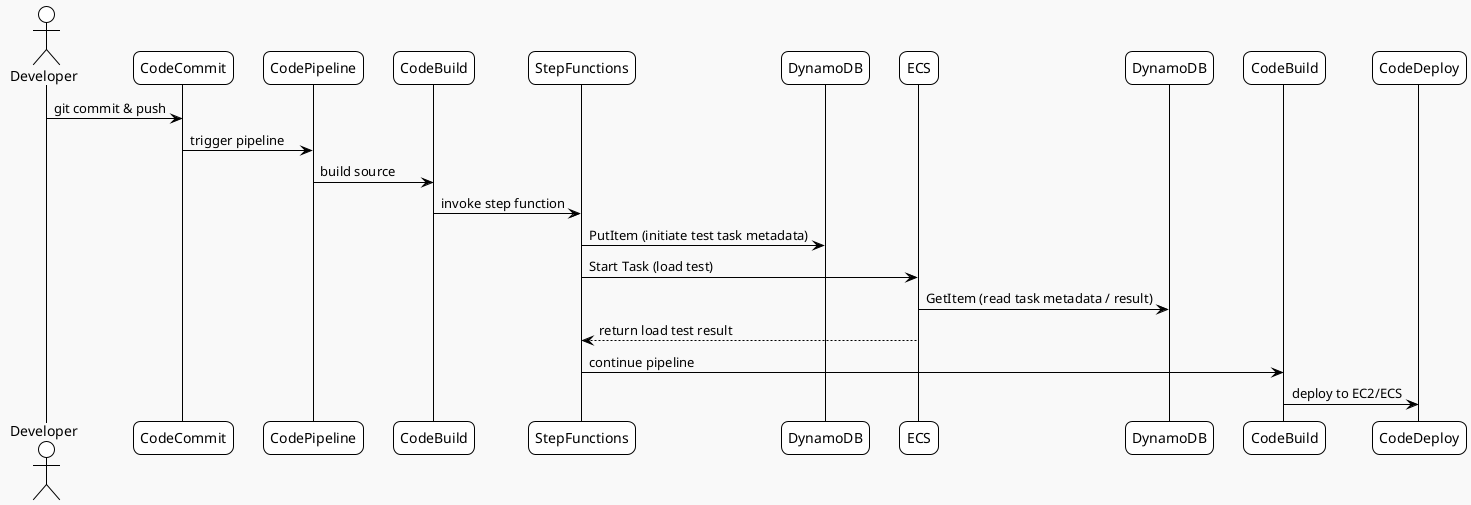 @startuml
!theme plain
skinparam componentStyle uml2
skinparam shadowing false
skinparam roundcorner 15
skinparam monochrome true
skinparam backgroundColor #F9F9F9
skinparam ArrowColor Black
skinparam ArrowFontColor Black
skinparam defaultFontName "Nanum Gothic"

actor Developer

participant CodeCommit
participant CodePipeline
participant CodeBuild as Build1
participant StepFunctions
participant DynamoDB as DDB1
participant ECS
participant DynamoDB as DDB2
participant CodeBuild as Build2
participant CodeDeploy

Developer -> CodeCommit : git commit & push
CodeCommit -> CodePipeline : trigger pipeline

CodePipeline -> Build1 : build source
Build1 -> StepFunctions : invoke step function

StepFunctions -> DDB1 : PutItem (initiate test task metadata)
StepFunctions -> ECS : Start Task (load test)

ECS -> DDB2 : GetItem (read task metadata / result)
ECS --> StepFunctions : return load test result

StepFunctions -> Build2 : continue pipeline
Build2 -> CodeDeploy : deploy to EC2/ECS

@enduml
